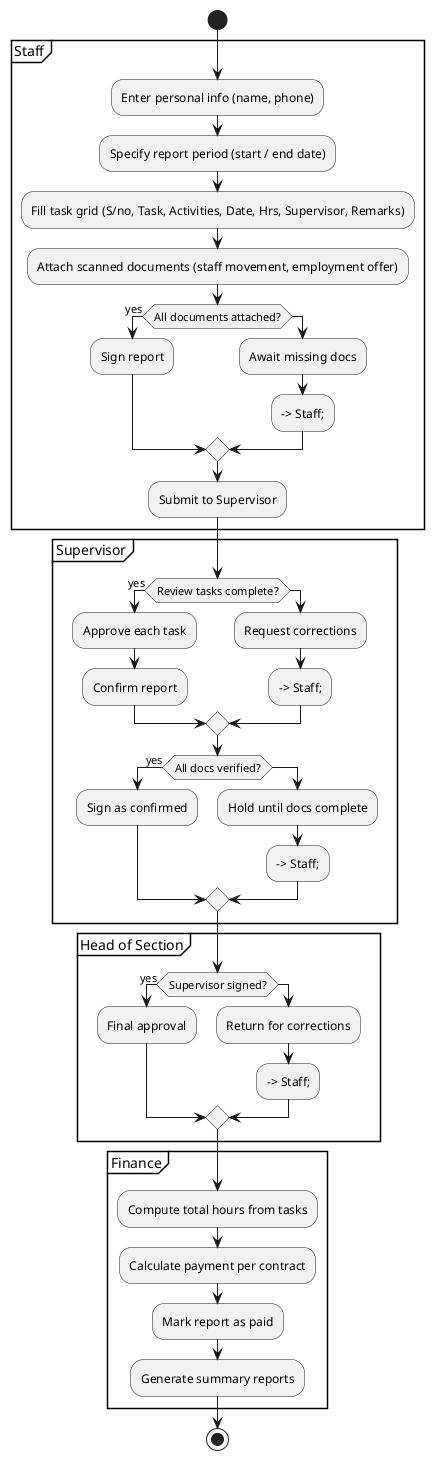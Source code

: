 @startuml
' Activity diagram for University of Nairobi monthly work report
' Uses modern PlantUML partition syntax

start

partition "Staff" {
    :Enter personal info (name, phone);
    :Specify report period (start / end date);
    :Fill task grid (S/no, Task, Activities, Date, Hrs, Supervisor, Remarks);
    :Attach scanned documents (staff movement, employment offer);
    if (All documents attached?) then (yes)
        :Sign report;
    else
        :Await missing docs;
        --> Staff;
    endif
    :Submit to Supervisor;
}

partition "Supervisor" {
    if (Review tasks complete?) then (yes)
        :Approve each task;
        :Confirm report;
    else
        :Request corrections;
        --> Staff;
    endif
    if (All docs verified?) then (yes)
        :Sign as confirmed;
    else
        :Hold until docs complete;
        --> Staff;
    endif
}

partition "Head of Section" {
    if (Supervisor signed?) then (yes)
        :Final approval;
    else
        :Return for corrections;
        --> Staff;
    endif
}

partition "Finance" {
    :Compute total hours from tasks;
    :Calculate payment per contract;
    :Mark report as paid;
    :Generate summary reports;
}

stop
@enduml

